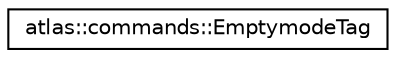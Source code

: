 digraph "Graphical Class Hierarchy"
{
  edge [fontname="Helvetica",fontsize="10",labelfontname="Helvetica",labelfontsize="10"];
  node [fontname="Helvetica",fontsize="10",shape=record];
  rankdir="LR";
  Node1 [label="atlas::commands::EmptymodeTag",height=0.2,width=0.4,color="black", fillcolor="white", style="filled",URL="$structatlas_1_1commands_1_1EmptymodeTag.html"];
}
